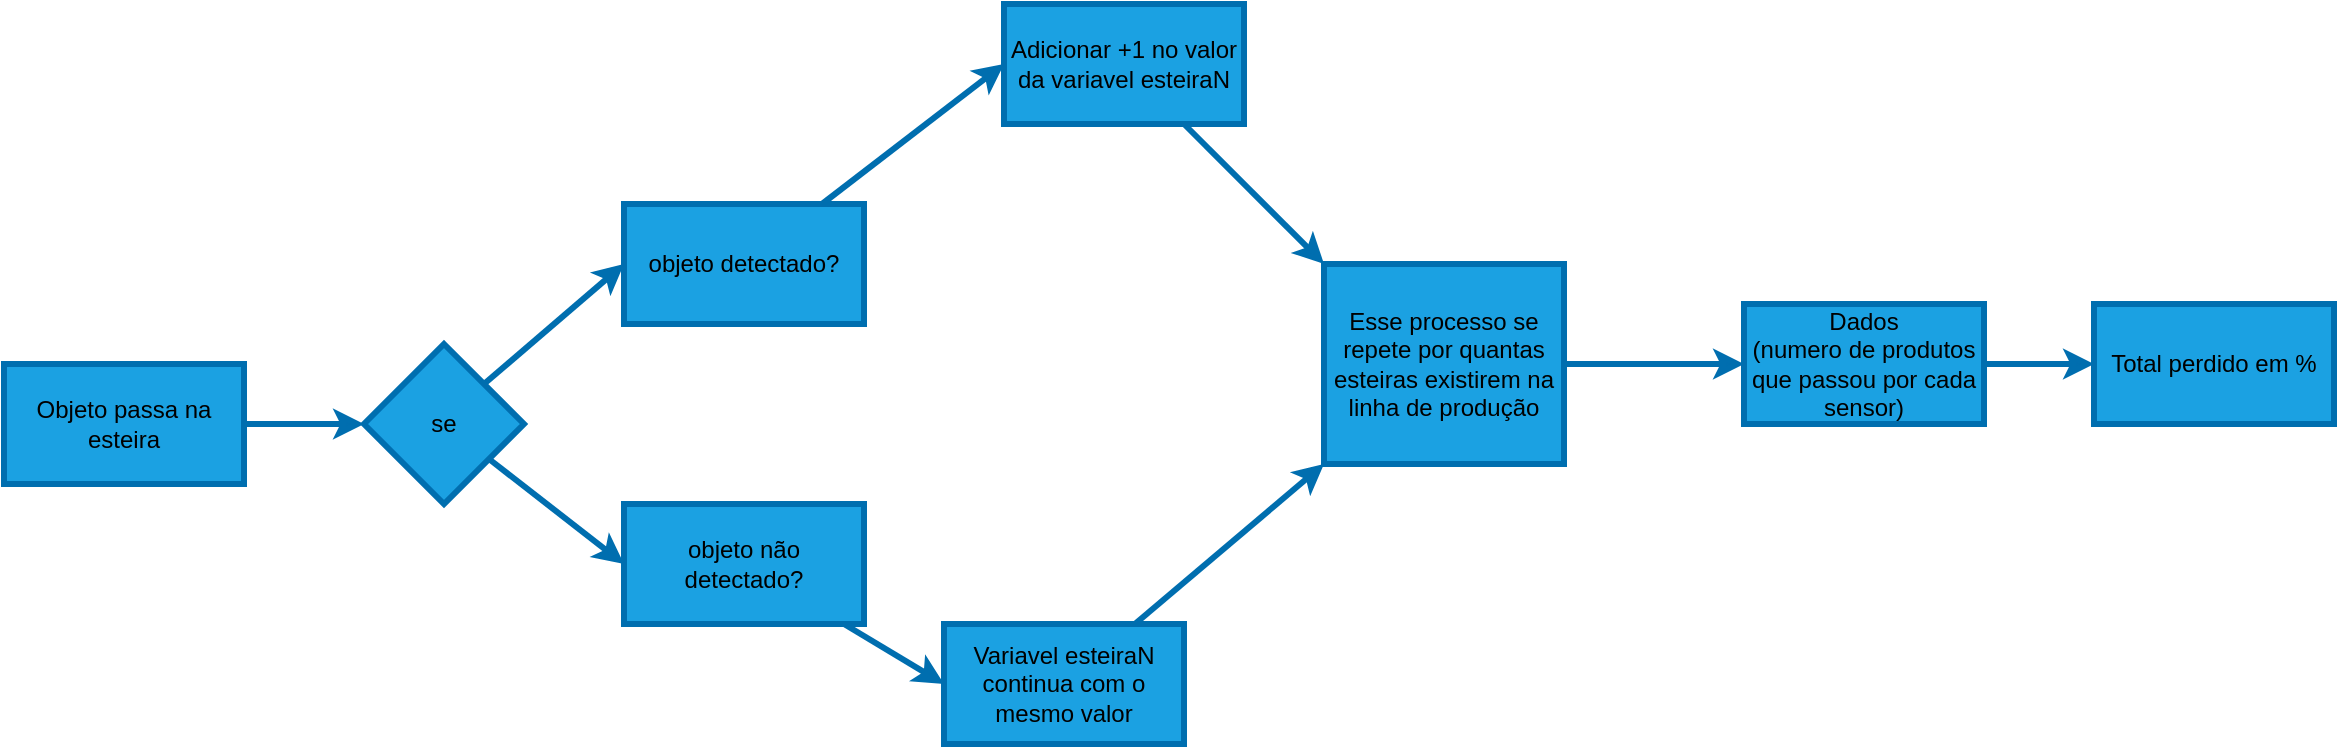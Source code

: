 <mxfile>
    <diagram id="bKeCniUfdtDQdnIx8u1Z" name="Page-1">
        <mxGraphModel dx="1208" dy="1808" grid="1" gridSize="10" guides="1" tooltips="1" connect="1" arrows="1" fold="1" page="1" pageScale="1" pageWidth="850" pageHeight="1100" math="0" shadow="0">
            <root>
                <mxCell id="0"/>
                <mxCell id="1" parent="0"/>
                <mxCell id="8" value="" style="edgeStyle=none;entryX=0;entryY=0.5;entryDx=0;entryDy=0;rounded=0;strokeWidth=3;fillColor=#1ba1e2;strokeColor=#006EAF;textShadow=0;labelBorderColor=none;labelBackgroundColor=none;fontColor=default;html=1;" parent="1" source="2" target="3" edge="1">
                    <mxGeometry relative="1" as="geometry"/>
                </mxCell>
                <mxCell id="2" value="Objeto passa na esteira" style="rounded=0;strokeWidth=3;fillColor=#1ba1e2;strokeColor=#006EAF;fontColor=default;textShadow=0;labelBorderColor=none;labelBackgroundColor=none;whiteSpace=wrap;html=1;" parent="1" vertex="1">
                    <mxGeometry x="170" y="170" width="120" height="60" as="geometry"/>
                </mxCell>
                <mxCell id="6" value="" style="edgeStyle=none;entryX=0;entryY=0.5;entryDx=0;entryDy=0;rounded=0;strokeWidth=3;fillColor=#1ba1e2;strokeColor=#006EAF;textShadow=0;labelBorderColor=none;labelBackgroundColor=none;fontColor=default;html=1;" parent="1" source="3" target="5" edge="1">
                    <mxGeometry relative="1" as="geometry"/>
                </mxCell>
                <mxCell id="7" value="" style="edgeStyle=none;exitX=1;exitY=0;exitDx=0;exitDy=0;entryX=0;entryY=0.5;entryDx=0;entryDy=0;rounded=0;strokeWidth=3;fillColor=#1ba1e2;strokeColor=#006EAF;textShadow=0;labelBorderColor=none;labelBackgroundColor=none;fontColor=default;html=1;" parent="1" source="3" target="4" edge="1">
                    <mxGeometry relative="1" as="geometry"/>
                </mxCell>
                <mxCell id="3" value="se" style="rhombus;rounded=0;strokeWidth=3;fillColor=#1ba1e2;strokeColor=#006EAF;fontColor=default;textShadow=0;labelBorderColor=none;labelBackgroundColor=none;whiteSpace=wrap;html=1;" parent="1" vertex="1">
                    <mxGeometry x="350" y="160" width="80" height="80" as="geometry"/>
                </mxCell>
                <mxCell id="10" value="" style="edgeStyle=none;entryX=0;entryY=0.5;entryDx=0;entryDy=0;rounded=0;strokeWidth=3;fillColor=#1ba1e2;strokeColor=#006EAF;textShadow=0;labelBorderColor=none;labelBackgroundColor=none;fontColor=default;html=1;" parent="1" source="4" target="9" edge="1">
                    <mxGeometry relative="1" as="geometry"/>
                </mxCell>
                <mxCell id="4" value="objeto detectado?" style="rounded=0;strokeWidth=3;fillColor=#1ba1e2;strokeColor=#006EAF;fontColor=default;textShadow=0;labelBorderColor=none;labelBackgroundColor=none;whiteSpace=wrap;html=1;" parent="1" vertex="1">
                    <mxGeometry x="480" y="90" width="120" height="60" as="geometry"/>
                </mxCell>
                <mxCell id="12" value="" style="edgeStyle=none;entryX=0;entryY=0.5;entryDx=0;entryDy=0;rounded=0;strokeWidth=3;fillColor=#1ba1e2;strokeColor=#006EAF;textShadow=0;labelBorderColor=none;labelBackgroundColor=none;fontColor=default;html=1;" parent="1" source="5" target="11" edge="1">
                    <mxGeometry relative="1" as="geometry"/>
                </mxCell>
                <mxCell id="5" value="objeto não detectado?" style="rounded=0;strokeWidth=3;fillColor=#1ba1e2;strokeColor=#006EAF;fontColor=default;textShadow=0;labelBorderColor=none;labelBackgroundColor=none;whiteSpace=wrap;html=1;" parent="1" vertex="1">
                    <mxGeometry x="480" y="240" width="120" height="60" as="geometry"/>
                </mxCell>
                <mxCell id="24" value="" style="edgeStyle=none;entryX=0;entryY=0;entryDx=0;entryDy=0;rounded=0;strokeWidth=3;fillColor=#1ba1e2;strokeColor=#006EAF;textShadow=0;labelBorderColor=none;labelBackgroundColor=none;fontColor=default;html=1;" parent="1" source="9" target="14" edge="1">
                    <mxGeometry relative="1" as="geometry"/>
                </mxCell>
                <mxCell id="9" value="Adicionar +1 no valor da variavel esteiraN" style="rounded=0;strokeWidth=3;fillColor=#1ba1e2;strokeColor=#006EAF;fontColor=default;textShadow=0;labelBorderColor=none;labelBackgroundColor=none;whiteSpace=wrap;html=1;" parent="1" vertex="1">
                    <mxGeometry x="670" y="-10" width="120" height="60" as="geometry"/>
                </mxCell>
                <mxCell id="25" value="" style="edgeStyle=none;entryX=0;entryY=1;entryDx=0;entryDy=0;rounded=0;strokeWidth=3;fillColor=#1ba1e2;strokeColor=#006EAF;textShadow=0;labelBorderColor=none;labelBackgroundColor=none;fontColor=default;html=1;" parent="1" source="11" target="14" edge="1">
                    <mxGeometry relative="1" as="geometry"/>
                </mxCell>
                <mxCell id="11" value="Variavel esteiraN continua com o mesmo valor" style="rounded=0;strokeWidth=3;fillColor=#1ba1e2;strokeColor=#006EAF;fontColor=default;textShadow=0;labelBorderColor=none;labelBackgroundColor=none;whiteSpace=wrap;html=1;" parent="1" vertex="1">
                    <mxGeometry x="640" y="300" width="120" height="60" as="geometry"/>
                </mxCell>
                <mxCell id="47" value="" style="edgeStyle=none;entryX=0;entryY=0.5;entryDx=0;entryDy=0;strokeWidth=3;fillColor=#1ba1e2;strokeColor=#006EAF;textShadow=0;labelBorderColor=none;labelBackgroundColor=none;fontColor=default;html=1;" edge="1" parent="1" source="14" target="39">
                    <mxGeometry relative="1" as="geometry"/>
                </mxCell>
                <mxCell id="14" value="Esse processo se repete por quantas esteiras existirem na linha de produção" style="rounded=0;strokeWidth=3;fillColor=#1ba1e2;strokeColor=#006EAF;fontColor=default;textShadow=0;labelBorderColor=none;labelBackgroundColor=none;whiteSpace=wrap;html=1;" parent="1" vertex="1">
                    <mxGeometry x="830" y="120" width="120" height="100" as="geometry"/>
                </mxCell>
                <mxCell id="46" value="" style="edgeStyle=none;entryX=0;entryY=0.5;entryDx=0;entryDy=0;rounded=0;strokeWidth=3;fillColor=#1ba1e2;strokeColor=#006EAF;textShadow=0;labelBorderColor=none;labelBackgroundColor=none;fontColor=default;html=1;" parent="1" source="39" target="45" edge="1">
                    <mxGeometry relative="1" as="geometry"/>
                </mxCell>
                <mxCell id="39" value="Dados&lt;br&gt;(numero de produtos que passou por cada sensor)" style="rounded=0;strokeWidth=3;fillColor=#1ba1e2;strokeColor=#006EAF;fontColor=default;textShadow=0;labelBorderColor=none;labelBackgroundColor=none;whiteSpace=wrap;html=1;" parent="1" vertex="1">
                    <mxGeometry x="1040" y="140" width="120" height="60" as="geometry"/>
                </mxCell>
                <mxCell id="45" value="Total perdido em %" style="rounded=0;strokeWidth=3;fillColor=#1ba1e2;strokeColor=#006EAF;fontColor=default;textShadow=0;labelBorderColor=none;labelBackgroundColor=none;whiteSpace=wrap;html=1;" parent="1" vertex="1">
                    <mxGeometry x="1215" y="140" width="120" height="60" as="geometry"/>
                </mxCell>
            </root>
        </mxGraphModel>
    </diagram>
</mxfile>
